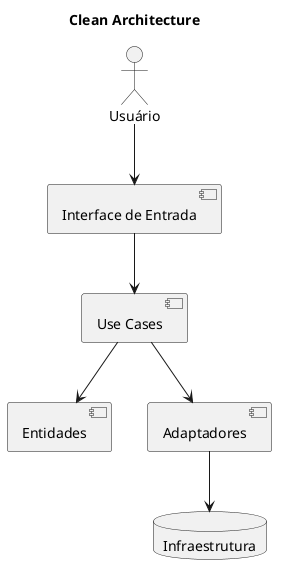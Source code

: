 @startuml
title Clean Architecture

actor "Usuário" as user
component "Interface de Entrada" as input
component "Use Cases" as usecases
component "Entidades" as entities
component "Adaptadores" as adapters
database "Infraestrutura" as infra

user --> input
input --> usecases
usecases --> entities
usecases --> adapters
adapters --> infra
@enduml